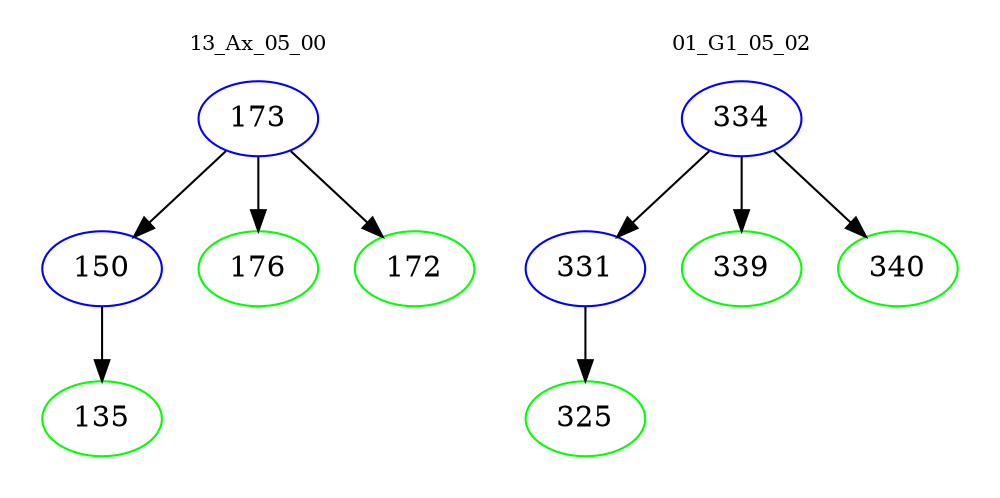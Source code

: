 digraph{
subgraph cluster_0 {
color = white
label = "13_Ax_05_00";
fontsize=10;
T0_173 [label="173", color="blue"]
T0_173 -> T0_150 [color="black"]
T0_150 [label="150", color="blue"]
T0_150 -> T0_135 [color="black"]
T0_135 [label="135", color="green"]
T0_173 -> T0_176 [color="black"]
T0_176 [label="176", color="green"]
T0_173 -> T0_172 [color="black"]
T0_172 [label="172", color="green"]
}
subgraph cluster_1 {
color = white
label = "01_G1_05_02";
fontsize=10;
T1_334 [label="334", color="blue"]
T1_334 -> T1_331 [color="black"]
T1_331 [label="331", color="blue"]
T1_331 -> T1_325 [color="black"]
T1_325 [label="325", color="green"]
T1_334 -> T1_339 [color="black"]
T1_339 [label="339", color="green"]
T1_334 -> T1_340 [color="black"]
T1_340 [label="340", color="green"]
}
}
